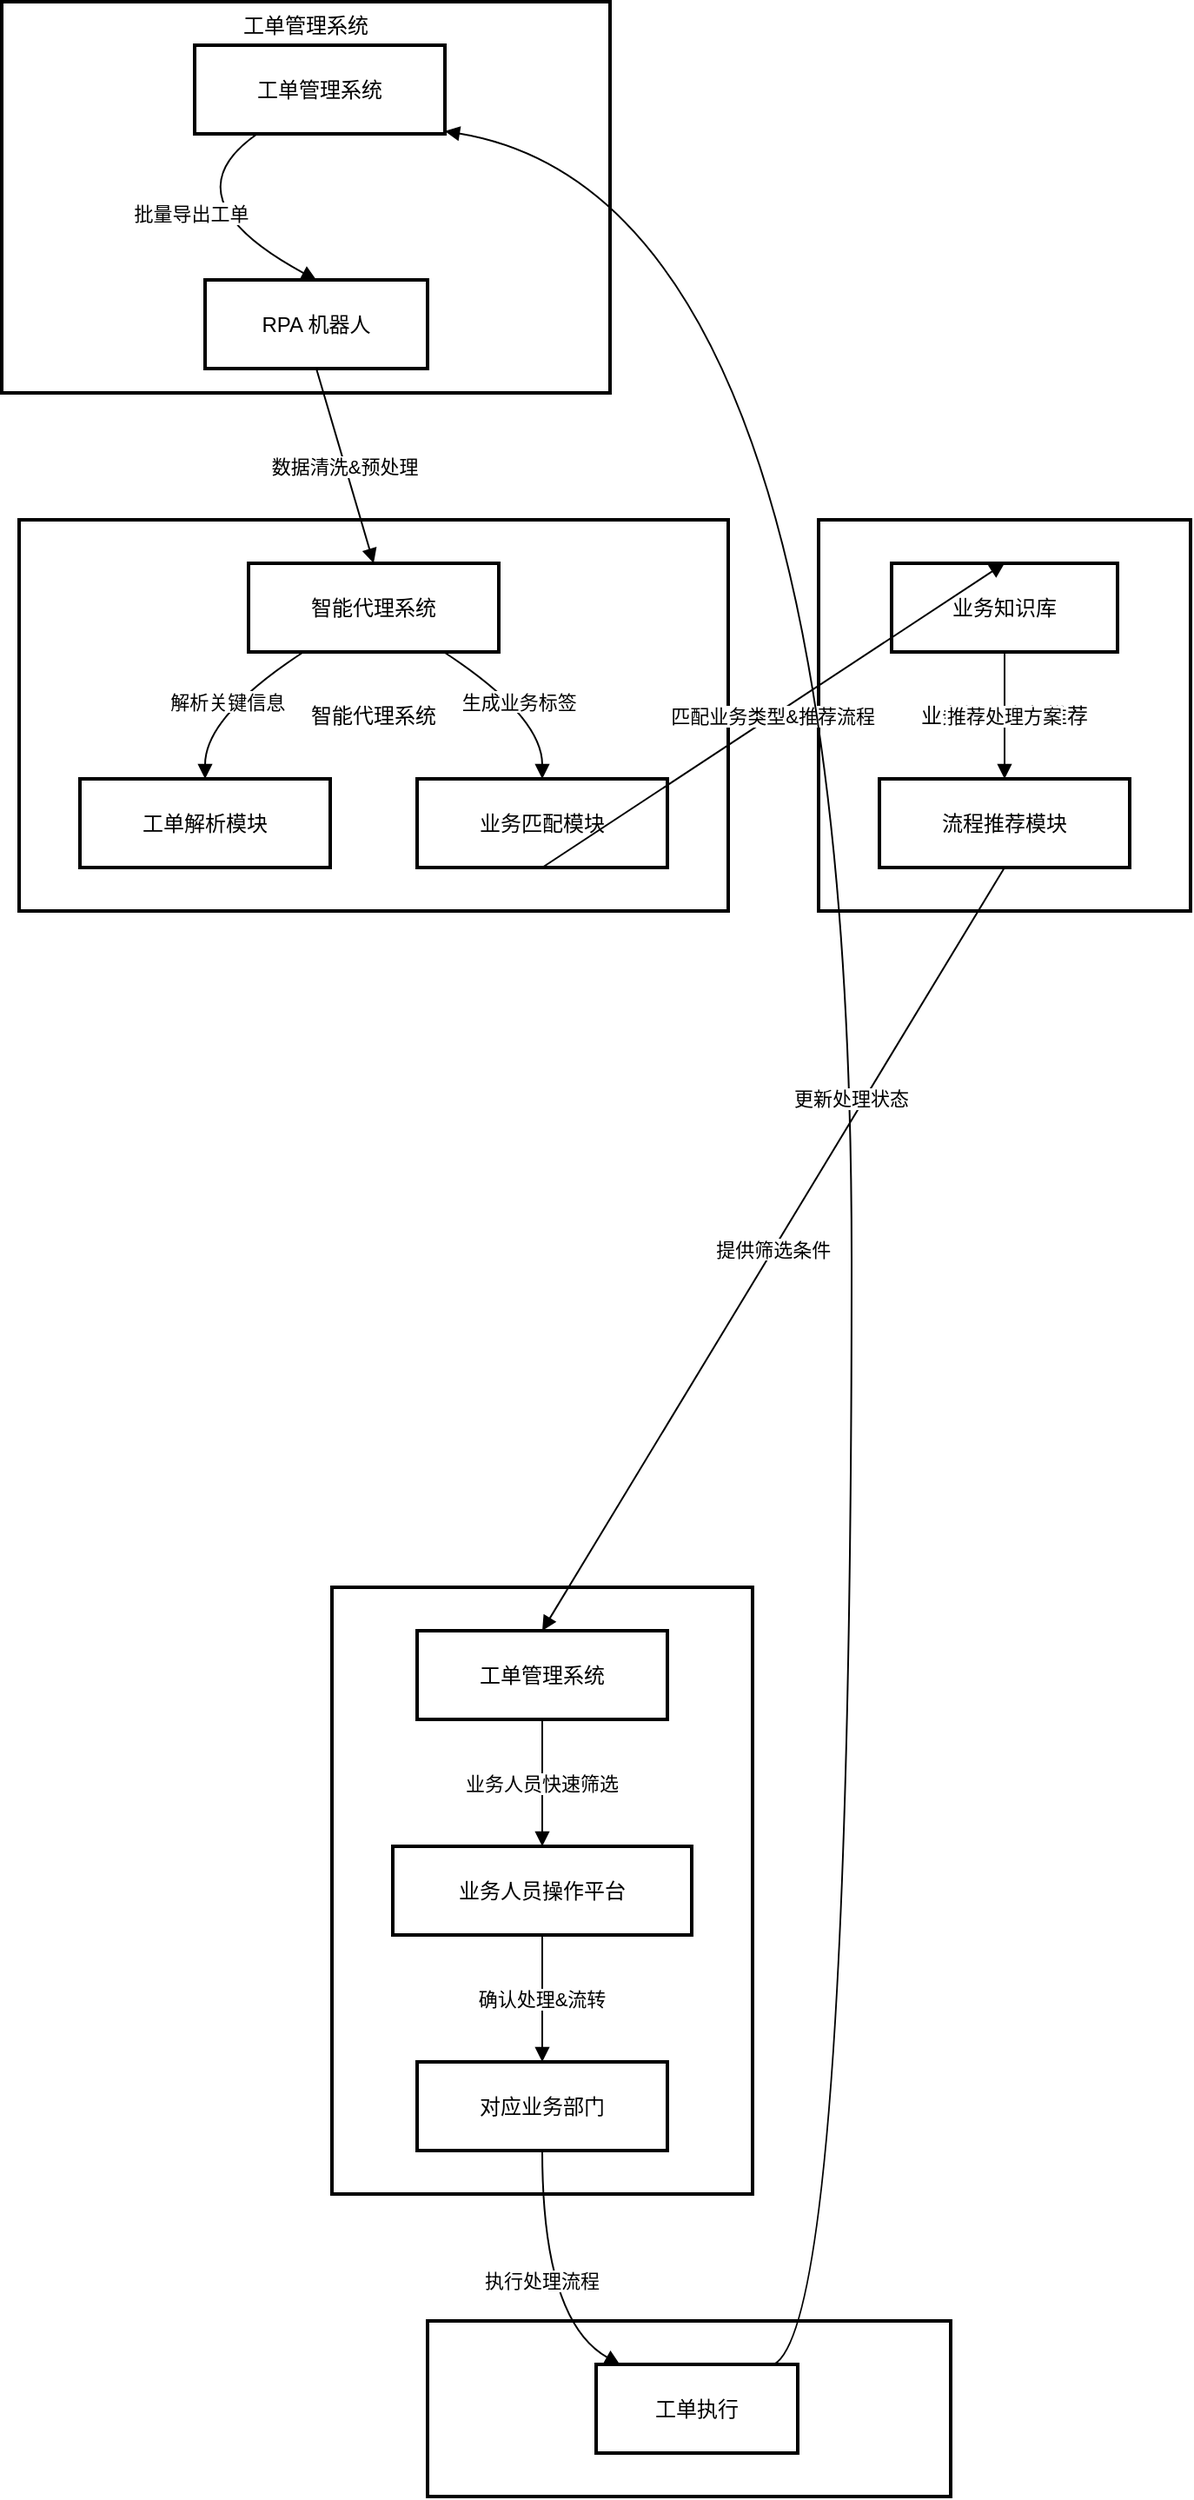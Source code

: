 <mxfile version="26.0.14">
  <diagram name="第 1 页" id="oAWupdcLgCYbKFIpt6_K">
    <mxGraphModel dx="2074" dy="1132" grid="1" gridSize="10" guides="1" tooltips="1" connect="1" arrows="1" fold="1" page="1" pageScale="1" pageWidth="827" pageHeight="1169" math="0" shadow="0">
      <root>
        <mxCell id="0" />
        <mxCell id="1" parent="0" />
        <mxCell id="dHVRXrRRXELRKoDURco5-1" value="工单执行与反馈" style="whiteSpace=wrap;strokeWidth=2;" vertex="1" parent="1">
          <mxGeometry x="255" y="1354" width="301" height="101" as="geometry" />
        </mxCell>
        <mxCell id="dHVRXrRRXELRKoDURco5-2" value="工单筛选与流转" style="whiteSpace=wrap;strokeWidth=2;" vertex="1" parent="1">
          <mxGeometry x="200" y="932" width="242" height="349" as="geometry" />
        </mxCell>
        <mxCell id="dHVRXrRRXELRKoDURco5-3" value="业务知识库与推荐" style="whiteSpace=wrap;strokeWidth=2;" vertex="1" parent="1">
          <mxGeometry x="480" y="318" width="214" height="225" as="geometry" />
        </mxCell>
        <mxCell id="dHVRXrRRXELRKoDURco5-4" value="智能代理系统" style="whiteSpace=wrap;strokeWidth=2;" vertex="1" parent="1">
          <mxGeometry x="20" y="318" width="408" height="225" as="geometry" />
        </mxCell>
        <mxCell id="dHVRXrRRXELRKoDURco5-5" value="工单管理系统" style="whiteSpace=wrap;strokeWidth=2;align=center;verticalAlign=top;" vertex="1" parent="1">
          <mxGeometry x="10" y="20" width="350" height="225" as="geometry" />
        </mxCell>
        <mxCell id="dHVRXrRRXELRKoDURco5-6" value="工单管理系统" style="whiteSpace=wrap;strokeWidth=2;" vertex="1" parent="1">
          <mxGeometry x="121" y="45" width="144" height="51" as="geometry" />
        </mxCell>
        <mxCell id="dHVRXrRRXELRKoDURco5-7" value="RPA 机器人" style="whiteSpace=wrap;strokeWidth=2;" vertex="1" parent="1">
          <mxGeometry x="127" y="180" width="128" height="51" as="geometry" />
        </mxCell>
        <mxCell id="dHVRXrRRXELRKoDURco5-8" value="智能代理系统" style="whiteSpace=wrap;strokeWidth=2;" vertex="1" parent="1">
          <mxGeometry x="152" y="343" width="144" height="51" as="geometry" />
        </mxCell>
        <mxCell id="dHVRXrRRXELRKoDURco5-9" value="工单解析模块" style="whiteSpace=wrap;strokeWidth=2;" vertex="1" parent="1">
          <mxGeometry x="55" y="467" width="144" height="51" as="geometry" />
        </mxCell>
        <mxCell id="dHVRXrRRXELRKoDURco5-10" value="业务匹配模块" style="whiteSpace=wrap;strokeWidth=2;" vertex="1" parent="1">
          <mxGeometry x="249" y="467" width="144" height="51" as="geometry" />
        </mxCell>
        <mxCell id="dHVRXrRRXELRKoDURco5-11" value="业务知识库" style="whiteSpace=wrap;strokeWidth=2;" vertex="1" parent="1">
          <mxGeometry x="522" y="343" width="130" height="51" as="geometry" />
        </mxCell>
        <mxCell id="dHVRXrRRXELRKoDURco5-12" value="流程推荐模块" style="whiteSpace=wrap;strokeWidth=2;" vertex="1" parent="1">
          <mxGeometry x="515" y="467" width="144" height="51" as="geometry" />
        </mxCell>
        <mxCell id="dHVRXrRRXELRKoDURco5-13" value="工单管理系统" style="whiteSpace=wrap;strokeWidth=2;" vertex="1" parent="1">
          <mxGeometry x="249" y="957" width="144" height="51" as="geometry" />
        </mxCell>
        <mxCell id="dHVRXrRRXELRKoDURco5-14" value="业务人员操作平台" style="whiteSpace=wrap;strokeWidth=2;" vertex="1" parent="1">
          <mxGeometry x="235" y="1081" width="172" height="51" as="geometry" />
        </mxCell>
        <mxCell id="dHVRXrRRXELRKoDURco5-15" value="对应业务部门" style="whiteSpace=wrap;strokeWidth=2;" vertex="1" parent="1">
          <mxGeometry x="249" y="1205" width="144" height="51" as="geometry" />
        </mxCell>
        <mxCell id="dHVRXrRRXELRKoDURco5-16" value="工单执行" style="whiteSpace=wrap;strokeWidth=2;" vertex="1" parent="1">
          <mxGeometry x="352" y="1379" width="116" height="51" as="geometry" />
        </mxCell>
        <mxCell id="dHVRXrRRXELRKoDURco5-17" value="批量导出工单" style="curved=1;startArrow=none;endArrow=block;exitX=0.25;exitY=1;entryX=0.5;entryY=0;rounded=0;" edge="1" parent="1" source="dHVRXrRRXELRKoDURco5-6" target="dHVRXrRRXELRKoDURco5-7">
          <mxGeometry relative="1" as="geometry">
            <Array as="points">
              <mxPoint x="104" y="133" />
            </Array>
          </mxGeometry>
        </mxCell>
        <mxCell id="dHVRXrRRXELRKoDURco5-18" value="数据清洗&amp;预处理" style="curved=1;startArrow=none;endArrow=block;exitX=0.5;exitY=1;entryX=0.5;entryY=0;rounded=0;" edge="1" parent="1" source="dHVRXrRRXELRKoDURco5-7" target="dHVRXrRRXELRKoDURco5-8">
          <mxGeometry relative="1" as="geometry">
            <Array as="points" />
          </mxGeometry>
        </mxCell>
        <mxCell id="dHVRXrRRXELRKoDURco5-19" value="解析关键信息" style="curved=1;startArrow=none;endArrow=block;exitX=0.22;exitY=1;entryX=0.5;entryY=0;rounded=0;" edge="1" parent="1" source="dHVRXrRRXELRKoDURco5-8" target="dHVRXrRRXELRKoDURco5-9">
          <mxGeometry relative="1" as="geometry">
            <Array as="points">
              <mxPoint x="127" y="431" />
            </Array>
          </mxGeometry>
        </mxCell>
        <mxCell id="dHVRXrRRXELRKoDURco5-20" value="生成业务标签" style="curved=1;startArrow=none;endArrow=block;exitX=0.78;exitY=1;entryX=0.5;entryY=0;rounded=0;" edge="1" parent="1" source="dHVRXrRRXELRKoDURco5-8" target="dHVRXrRRXELRKoDURco5-10">
          <mxGeometry relative="1" as="geometry">
            <Array as="points">
              <mxPoint x="321" y="431" />
            </Array>
          </mxGeometry>
        </mxCell>
        <mxCell id="dHVRXrRRXELRKoDURco5-21" value="匹配业务类型&amp;推荐流程" style="curved=1;startArrow=none;endArrow=block;exitX=0.5;exitY=1;entryX=0.5;entryY=-0.01;rounded=0;" edge="1" parent="1" source="dHVRXrRRXELRKoDURco5-10" target="dHVRXrRRXELRKoDURco5-11">
          <mxGeometry relative="1" as="geometry">
            <Array as="points" />
          </mxGeometry>
        </mxCell>
        <mxCell id="dHVRXrRRXELRKoDURco5-22" value="推荐处理方案" style="curved=1;startArrow=none;endArrow=block;exitX=0.5;exitY=0.99;entryX=0.5;entryY=-0.01;rounded=0;" edge="1" parent="1" source="dHVRXrRRXELRKoDURco5-11" target="dHVRXrRRXELRKoDURco5-12">
          <mxGeometry relative="1" as="geometry">
            <Array as="points" />
          </mxGeometry>
        </mxCell>
        <mxCell id="dHVRXrRRXELRKoDURco5-23" value="提供筛选条件" style="curved=1;startArrow=none;endArrow=block;exitX=0.5;exitY=0.99;entryX=0.5;entryY=-0.01;rounded=0;" edge="1" parent="1" source="dHVRXrRRXELRKoDURco5-12" target="dHVRXrRRXELRKoDURco5-13">
          <mxGeometry relative="1" as="geometry">
            <Array as="points" />
          </mxGeometry>
        </mxCell>
        <mxCell id="dHVRXrRRXELRKoDURco5-24" value="业务人员快速筛选" style="curved=1;startArrow=none;endArrow=block;exitX=0.5;exitY=0.99;entryX=0.5;entryY=-0.01;rounded=0;" edge="1" parent="1" source="dHVRXrRRXELRKoDURco5-13" target="dHVRXrRRXELRKoDURco5-14">
          <mxGeometry relative="1" as="geometry">
            <Array as="points" />
          </mxGeometry>
        </mxCell>
        <mxCell id="dHVRXrRRXELRKoDURco5-25" value="确认处理&amp;流转" style="curved=1;startArrow=none;endArrow=block;exitX=0.5;exitY=0.99;entryX=0.5;entryY=-0.01;rounded=0;" edge="1" parent="1" source="dHVRXrRRXELRKoDURco5-14" target="dHVRXrRRXELRKoDURco5-15">
          <mxGeometry relative="1" as="geometry">
            <Array as="points" />
          </mxGeometry>
        </mxCell>
        <mxCell id="dHVRXrRRXELRKoDURco5-26" value="执行处理流程" style="curved=1;startArrow=none;endArrow=block;exitX=0.5;exitY=0.99;entryX=0.11;entryY=-0.01;rounded=0;" edge="1" parent="1" source="dHVRXrRRXELRKoDURco5-15" target="dHVRXrRRXELRKoDURco5-16">
          <mxGeometry relative="1" as="geometry">
            <Array as="points">
              <mxPoint x="321" y="1354" />
            </Array>
          </mxGeometry>
        </mxCell>
        <mxCell id="dHVRXrRRXELRKoDURco5-27" value="更新处理状态" style="curved=1;startArrow=none;endArrow=block;exitX=0.89;exitY=-0.01;entryX=1;entryY=0.97;rounded=0;" edge="1" parent="1" source="dHVRXrRRXELRKoDURco5-16" target="dHVRXrRRXELRKoDURco5-6">
          <mxGeometry relative="1" as="geometry">
            <Array as="points">
              <mxPoint x="499" y="1354" />
              <mxPoint x="499" y="133" />
            </Array>
          </mxGeometry>
        </mxCell>
      </root>
    </mxGraphModel>
  </diagram>
</mxfile>

